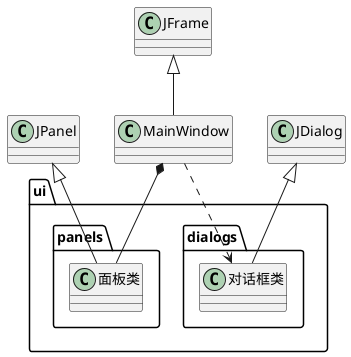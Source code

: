 @startuml
' 抽象包代表类
package ui.panels {
  class 面板类
}

package ui.dialogs {
  class 对话框类
}

' Swing基类
class JPanel
class JDialog
class JFrame

' MainWindow
class MainWindow

' 继承关系
JPanel <|-- ui.panels.面板类
JDialog <|-- ui.dialogs.对话框类
JFrame <|-- MainWindow

' 组合/依赖关系
MainWindow *-- ui.panels.面板类
MainWindow ..> ui.dialogs.对话框类

@enduml